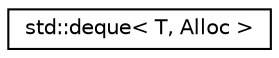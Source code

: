 digraph "Graphical Class Hierarchy"
{
  edge [fontname="Helvetica",fontsize="10",labelfontname="Helvetica",labelfontsize="10"];
  node [fontname="Helvetica",fontsize="10",shape=record];
  rankdir="LR";
  Node0 [label="std::deque\< T, Alloc \>",height=0.2,width=0.4,color="black", fillcolor="white", style="filled",URL="$classstd_1_1deque.html"];
}
